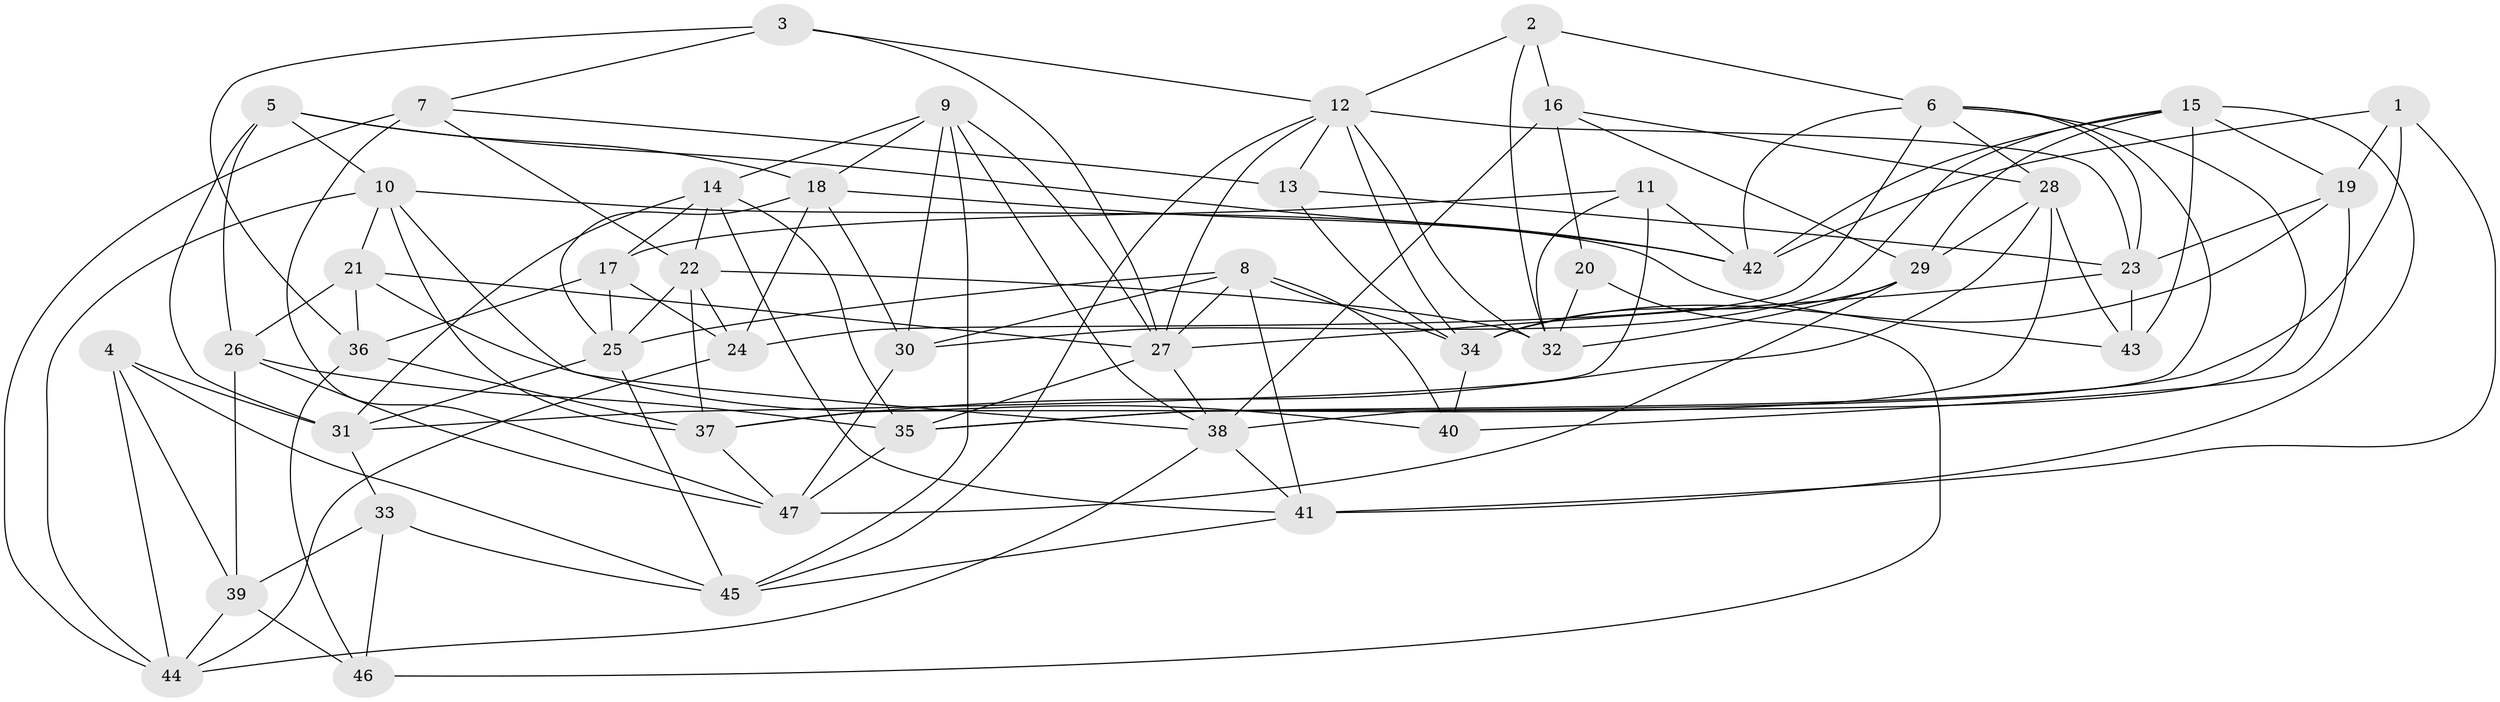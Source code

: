 // original degree distribution, {4: 1.0}
// Generated by graph-tools (version 1.1) at 2025/03/03/09/25 03:03:10]
// undirected, 47 vertices, 127 edges
graph export_dot {
graph [start="1"]
  node [color=gray90,style=filled];
  1;
  2;
  3;
  4;
  5;
  6;
  7;
  8;
  9;
  10;
  11;
  12;
  13;
  14;
  15;
  16;
  17;
  18;
  19;
  20;
  21;
  22;
  23;
  24;
  25;
  26;
  27;
  28;
  29;
  30;
  31;
  32;
  33;
  34;
  35;
  36;
  37;
  38;
  39;
  40;
  41;
  42;
  43;
  44;
  45;
  46;
  47;
  1 -- 19 [weight=1.0];
  1 -- 35 [weight=1.0];
  1 -- 41 [weight=1.0];
  1 -- 42 [weight=1.0];
  2 -- 6 [weight=1.0];
  2 -- 12 [weight=1.0];
  2 -- 16 [weight=1.0];
  2 -- 32 [weight=1.0];
  3 -- 7 [weight=1.0];
  3 -- 12 [weight=1.0];
  3 -- 27 [weight=1.0];
  3 -- 36 [weight=1.0];
  4 -- 31 [weight=1.0];
  4 -- 39 [weight=1.0];
  4 -- 44 [weight=1.0];
  4 -- 45 [weight=1.0];
  5 -- 10 [weight=1.0];
  5 -- 18 [weight=1.0];
  5 -- 26 [weight=2.0];
  5 -- 31 [weight=1.0];
  5 -- 42 [weight=1.0];
  6 -- 23 [weight=1.0];
  6 -- 24 [weight=2.0];
  6 -- 28 [weight=1.0];
  6 -- 37 [weight=1.0];
  6 -- 38 [weight=1.0];
  6 -- 42 [weight=1.0];
  7 -- 13 [weight=1.0];
  7 -- 22 [weight=1.0];
  7 -- 44 [weight=1.0];
  7 -- 47 [weight=2.0];
  8 -- 25 [weight=1.0];
  8 -- 27 [weight=1.0];
  8 -- 30 [weight=1.0];
  8 -- 34 [weight=1.0];
  8 -- 40 [weight=1.0];
  8 -- 41 [weight=1.0];
  9 -- 14 [weight=1.0];
  9 -- 18 [weight=1.0];
  9 -- 27 [weight=1.0];
  9 -- 30 [weight=1.0];
  9 -- 38 [weight=1.0];
  9 -- 45 [weight=1.0];
  10 -- 21 [weight=1.0];
  10 -- 37 [weight=1.0];
  10 -- 38 [weight=1.0];
  10 -- 43 [weight=1.0];
  10 -- 44 [weight=1.0];
  11 -- 17 [weight=1.0];
  11 -- 31 [weight=1.0];
  11 -- 32 [weight=1.0];
  11 -- 42 [weight=1.0];
  12 -- 13 [weight=1.0];
  12 -- 23 [weight=1.0];
  12 -- 27 [weight=1.0];
  12 -- 32 [weight=1.0];
  12 -- 34 [weight=1.0];
  12 -- 45 [weight=1.0];
  13 -- 23 [weight=1.0];
  13 -- 34 [weight=1.0];
  14 -- 17 [weight=1.0];
  14 -- 22 [weight=1.0];
  14 -- 31 [weight=1.0];
  14 -- 35 [weight=1.0];
  14 -- 41 [weight=1.0];
  15 -- 19 [weight=1.0];
  15 -- 29 [weight=1.0];
  15 -- 30 [weight=1.0];
  15 -- 41 [weight=1.0];
  15 -- 42 [weight=1.0];
  15 -- 43 [weight=1.0];
  16 -- 20 [weight=1.0];
  16 -- 28 [weight=1.0];
  16 -- 29 [weight=1.0];
  16 -- 38 [weight=2.0];
  17 -- 24 [weight=1.0];
  17 -- 25 [weight=1.0];
  17 -- 36 [weight=2.0];
  18 -- 24 [weight=1.0];
  18 -- 25 [weight=1.0];
  18 -- 30 [weight=1.0];
  18 -- 42 [weight=1.0];
  19 -- 23 [weight=1.0];
  19 -- 34 [weight=1.0];
  19 -- 40 [weight=2.0];
  20 -- 32 [weight=1.0];
  20 -- 46 [weight=2.0];
  21 -- 26 [weight=1.0];
  21 -- 27 [weight=1.0];
  21 -- 36 [weight=1.0];
  21 -- 40 [weight=2.0];
  22 -- 24 [weight=1.0];
  22 -- 25 [weight=1.0];
  22 -- 32 [weight=1.0];
  22 -- 37 [weight=1.0];
  23 -- 27 [weight=1.0];
  23 -- 43 [weight=1.0];
  24 -- 44 [weight=1.0];
  25 -- 31 [weight=1.0];
  25 -- 45 [weight=1.0];
  26 -- 35 [weight=1.0];
  26 -- 39 [weight=1.0];
  26 -- 47 [weight=1.0];
  27 -- 35 [weight=1.0];
  27 -- 38 [weight=1.0];
  28 -- 29 [weight=1.0];
  28 -- 35 [weight=1.0];
  28 -- 37 [weight=1.0];
  28 -- 43 [weight=1.0];
  29 -- 32 [weight=1.0];
  29 -- 34 [weight=1.0];
  29 -- 47 [weight=1.0];
  30 -- 47 [weight=2.0];
  31 -- 33 [weight=1.0];
  33 -- 39 [weight=1.0];
  33 -- 45 [weight=1.0];
  33 -- 46 [weight=1.0];
  34 -- 40 [weight=1.0];
  35 -- 47 [weight=1.0];
  36 -- 37 [weight=1.0];
  36 -- 46 [weight=1.0];
  37 -- 47 [weight=1.0];
  38 -- 41 [weight=1.0];
  38 -- 44 [weight=1.0];
  39 -- 44 [weight=1.0];
  39 -- 46 [weight=2.0];
  41 -- 45 [weight=1.0];
}

